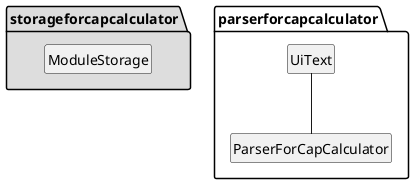 @startuml
'https://plantuml.com/class-diagram
hide members
hide circle

package "storageforcapcalculator"  #DDD{
class ModuleStorage
}

package "parserforcapcalculator" {
 class ParserForCapCalculator
 UiText -- ParserForCapCalculator


}
@enduml